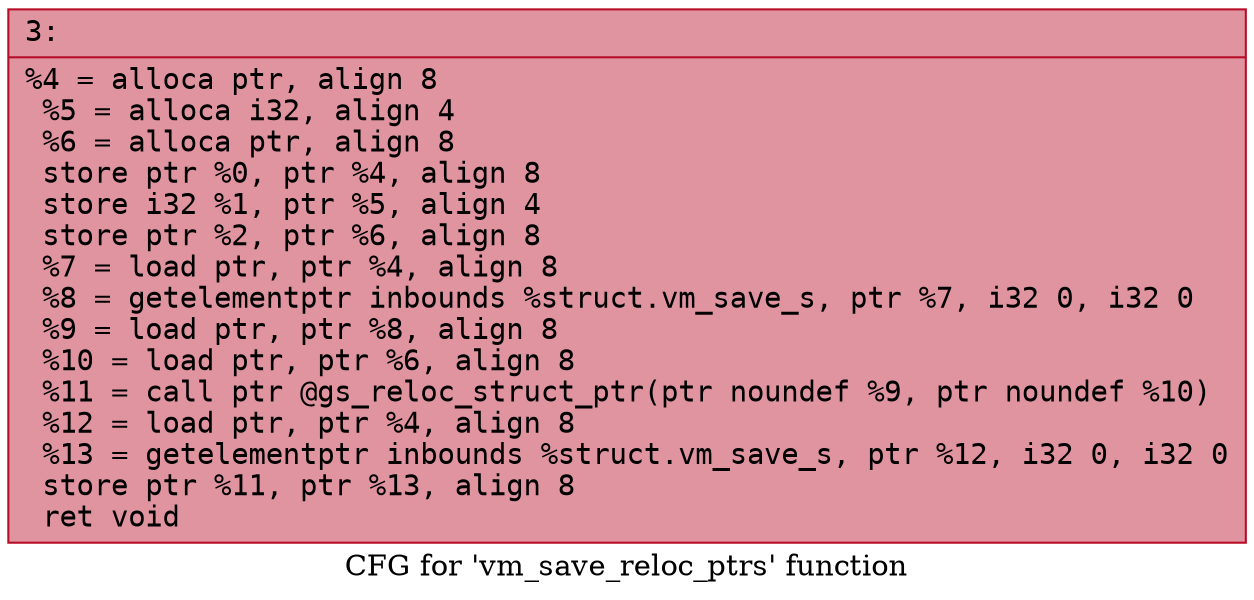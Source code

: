 digraph "CFG for 'vm_save_reloc_ptrs' function" {
	label="CFG for 'vm_save_reloc_ptrs' function";

	Node0x600000ca45a0 [shape=record,color="#b70d28ff", style=filled, fillcolor="#b70d2870" fontname="Courier",label="{3:\l|  %4 = alloca ptr, align 8\l  %5 = alloca i32, align 4\l  %6 = alloca ptr, align 8\l  store ptr %0, ptr %4, align 8\l  store i32 %1, ptr %5, align 4\l  store ptr %2, ptr %6, align 8\l  %7 = load ptr, ptr %4, align 8\l  %8 = getelementptr inbounds %struct.vm_save_s, ptr %7, i32 0, i32 0\l  %9 = load ptr, ptr %8, align 8\l  %10 = load ptr, ptr %6, align 8\l  %11 = call ptr @gs_reloc_struct_ptr(ptr noundef %9, ptr noundef %10)\l  %12 = load ptr, ptr %4, align 8\l  %13 = getelementptr inbounds %struct.vm_save_s, ptr %12, i32 0, i32 0\l  store ptr %11, ptr %13, align 8\l  ret void\l}"];
}
